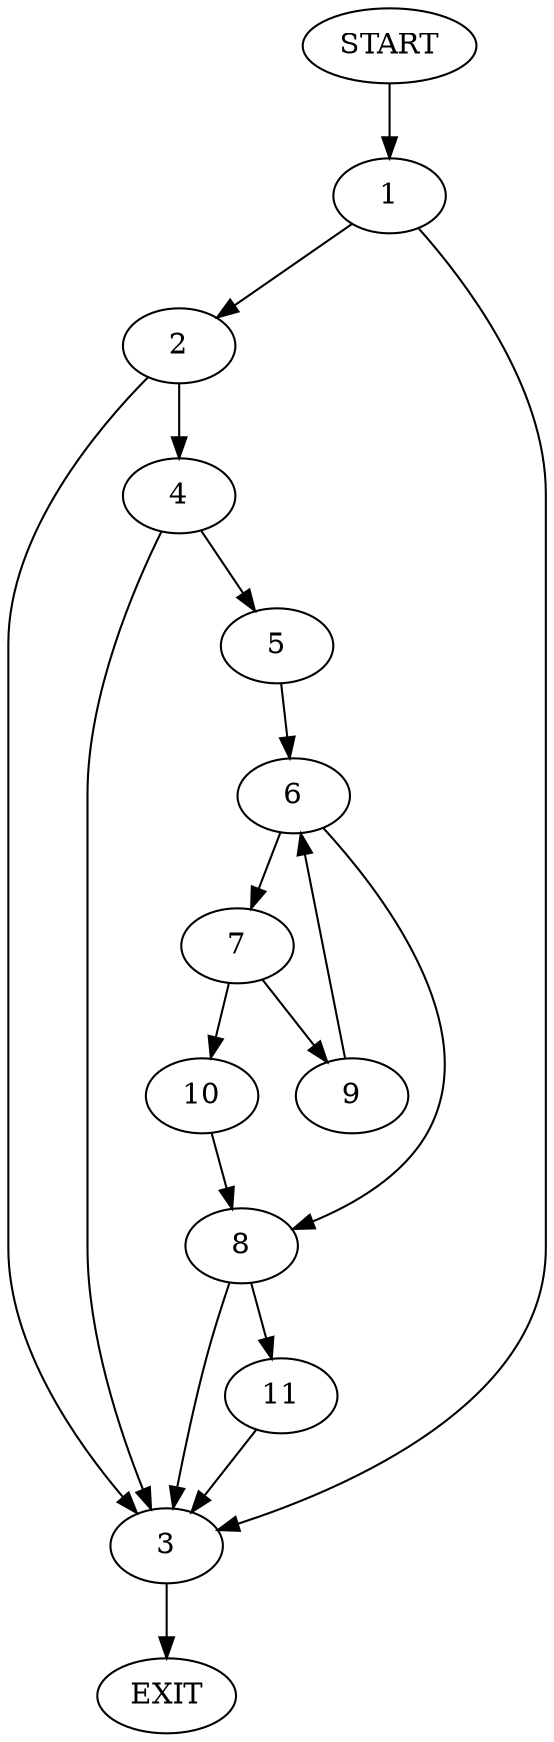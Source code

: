 digraph {
0 [label="START"]
12 [label="EXIT"]
0 -> 1
1 -> 2
1 -> 3
2 -> 4
2 -> 3
3 -> 12
4 -> 5
4 -> 3
5 -> 6
6 -> 7
6 -> 8
7 -> 9
7 -> 10
8 -> 11
8 -> 3
10 -> 8
9 -> 6
11 -> 3
}
